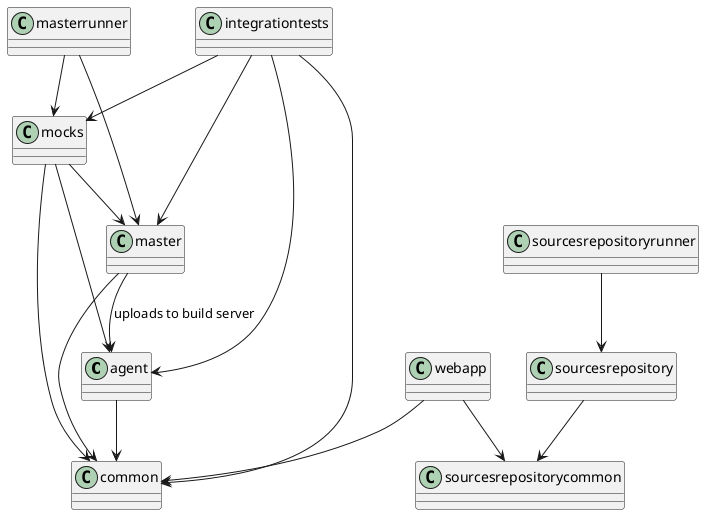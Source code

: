 @startuml

class agent
agent --> common
integrationtests --> common
integrationtests --> master
integrationtests --> agent
integrationtests --> mocks
master --> common
masterrunner --> mocks
masterrunner --> master
mocks --> common
mocks --> master
mocks --> agent
sourcesrepository --> sourcesrepositorycommon
sourcesrepositoryrunner --> sourcesrepository
webapp --> common
webapp --> sourcesrepositorycommon
master --> agent : uploads to build server


@enduml
